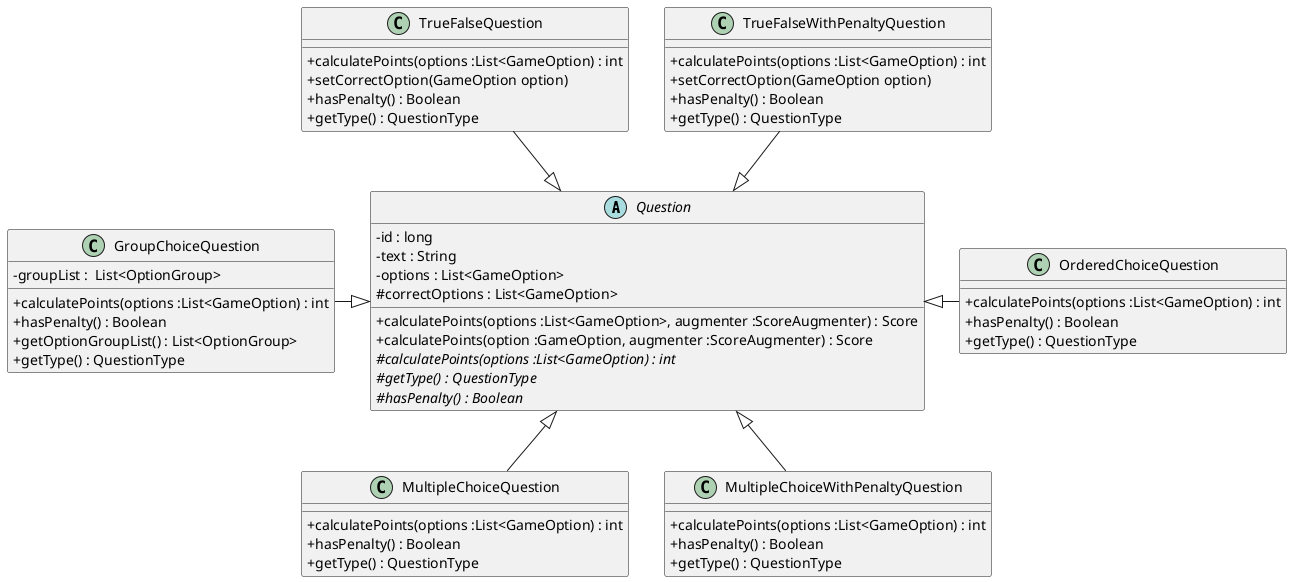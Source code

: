 @startuml DiagramaUML-DetallePreguntas-TP2

skinparam classAttributeIconSize 0

abstract Question{
    - id : long
    - text : String
    - options : List<GameOption>
    # correctOptions : List<GameOption>
    + calculatePoints(options :List<GameOption>, augmenter :ScoreAugmenter) : Score
    + calculatePoints(option :GameOption, augmenter :ScoreAugmenter) : Score
    # {abstract}calculatePoints(options :List<GameOption) : int
    # {abstract}getType() : QuestionType
    # {abstract}hasPenalty() : Boolean
}

class TrueFalseQuestion{
    + calculatePoints(options :List<GameOption) : int
    + setCorrectOption(GameOption option)
    + hasPenalty() : Boolean
    + getType() : QuestionType
}

class TrueFalseWithPenaltyQuestion{
    + calculatePoints(options :List<GameOption) : int
    + setCorrectOption(GameOption option)
    + hasPenalty() : Boolean
    + getType() : QuestionType
}

class OrderedChoiceQuestion{
    + calculatePoints(options :List<GameOption) : int
    + hasPenalty() : Boolean
    + getType() : QuestionType
}

class MultipleChoiceQuestion{
    + calculatePoints(options :List<GameOption) : int
    + hasPenalty() : Boolean
    + getType() : QuestionType
}

class MultipleChoiceWithPenaltyQuestion{
    + calculatePoints(options :List<GameOption) : int
    + hasPenalty() : Boolean
    + getType() : QuestionType
}

class GroupChoiceQuestion{
    + calculatePoints(options :List<GameOption) : int
    - groupList :  List<OptionGroup>
    + hasPenalty() : Boolean
    + getOptionGroupList() : List<OptionGroup> 
    + getType() : QuestionType
}


TrueFalseQuestion --|> Question
TrueFalseWithPenaltyQuestion --|> Question

OrderedChoiceQuestion --left|> Question

MultipleChoiceQuestion --up|> Question
MultipleChoiceWithPenaltyQuestion --up|> Question

GroupChoiceQuestion --right|> Question

@enduml